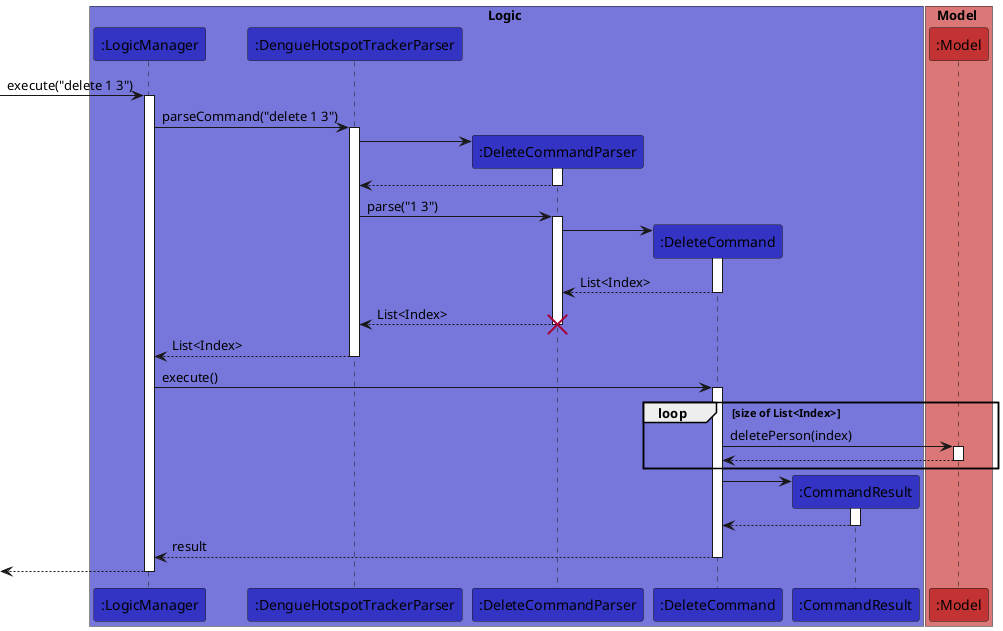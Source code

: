 @startuml
'https://plantuml.com/sequence-diagram

!define LOGIC_COLOR #3333C4
!define LOGIC_COLOR_T1 #7777DB
!define LOGIC_COLOR_T2 #5252CE
!define LOGIC_COLOR_T3 #1616B0
!define LOGIC_COLOR_T4 #101086
!define MODEL_COLOR #C43333
!define MODEL_COLOR_T1 #DB7777

box Logic LOGIC_COLOR_T1
participant ":LogicManager" as LogicManager LOGIC_COLOR
participant ":DengueHotspotTrackerParser" as DengueHotspotTrackerParser LOGIC_COLOR
participant ":DeleteCommandParser" as DeleteCommandParser LOGIC_COLOR
participant ":DeleteCommand" as DeleteCommand LOGIC_COLOR
participant ":CommandResult" as CommandResult LOGIC_COLOR
end box

box Model MODEL_COLOR_T1
participant ":Model" as Model MODEL_COLOR
end box

[-> LogicManager : execute("delete 1 3")
activate LogicManager

LogicManager -> DengueHotspotTrackerParser : parseCommand("delete 1 3")
activate DengueHotspotTrackerParser

create DeleteCommandParser
DengueHotspotTrackerParser -> DeleteCommandParser
activate DeleteCommandParser

DeleteCommandParser --> DengueHotspotTrackerParser
deactivate DeleteCommandParser

DengueHotspotTrackerParser -> DeleteCommandParser : parse("1 3")
activate DeleteCommandParser

create DeleteCommand
DeleteCommandParser -> DeleteCommand
activate DeleteCommand

DeleteCommand --> DeleteCommandParser : List<Index>
deactivate DeleteCommand

DeleteCommandParser --> DengueHotspotTrackerParser : List<Index>
deactivate DeleteCommandParser
destroy DeleteCommandParser

DengueHotspotTrackerParser --> LogicManager : List<Index>
deactivate DengueHotspotTrackerParser

LogicManager -> DeleteCommand : execute()
activate DeleteCommand

loop size of List<Index>
DeleteCommand -> Model : deletePerson(index)
activate Model

Model --> DeleteCommand
deactivate Model
end

create CommandResult
DeleteCommand -> CommandResult
activate CommandResult

CommandResult --> DeleteCommand
deactivate CommandResult

DeleteCommand --> LogicManager : result
deactivate DeleteCommand

LogicManager -->[
deactivate LogicManager

@enduml
